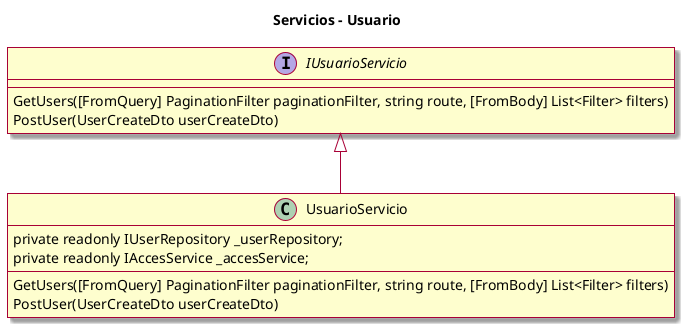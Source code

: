 @startuml presentacion
skin rose
skinparam linetype polyline

title Servicios - Usuario

interface i as "IUsuarioServicio"{
    GetUsers([FromQuery] PaginationFilter paginationFilter, string route, [FromBody] List<Filter> filters)
    PostUser(UserCreateDto userCreateDto)

}

class c as "UsuarioServicio"{
    private readonly IUserRepository _userRepository;
    private readonly IAccesService _accesService;
    GetUsers([FromQuery] PaginationFilter paginationFilter, string route, [FromBody] List<Filter> filters)
    PostUser(UserCreateDto userCreateDto)
}

i <|-- c
@enduml